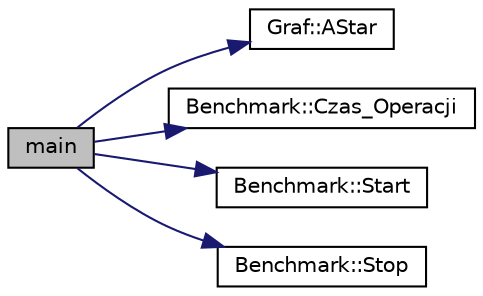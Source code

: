 digraph G
{
  edge [fontname="Helvetica",fontsize="10",labelfontname="Helvetica",labelfontsize="10"];
  node [fontname="Helvetica",fontsize="10",shape=record];
  rankdir="LR";
  Node1 [label="main",height=0.2,width=0.4,color="black", fillcolor="grey75", style="filled" fontcolor="black"];
  Node1 -> Node2 [color="midnightblue",fontsize="10",style="solid",fontname="Helvetica"];
  Node2 [label="Graf::AStar",height=0.2,width=0.4,color="black", fillcolor="white", style="filled",URL="$class_graf.html#ae29b8306166b7a81b2724cb7959883bf",tooltip="Funkcja AStar. Funkcja implementujaca algorytm przeszukiwania A*. Zaimplementowala za pomoca standard..."];
  Node1 -> Node3 [color="midnightblue",fontsize="10",style="solid",fontname="Helvetica"];
  Node3 [label="Benchmark::Czas_Operacji",height=0.2,width=0.4,color="black", fillcolor="white", style="filled",URL="$class_benchmark.html#aee4890492aa777816da1d63fa7a8c4c2",tooltip="Funkcja zawieracaja czas operacji zegaru. Funkcja zwraca nam czas calkowity wykonanej operacji w ms..."];
  Node1 -> Node4 [color="midnightblue",fontsize="10",style="solid",fontname="Helvetica"];
  Node4 [label="Benchmark::Start",height=0.2,width=0.4,color="black", fillcolor="white", style="filled",URL="$class_benchmark.html#ac55ca7809108ed22a644d6d41071d187",tooltip="Funkcja startujaca zegar. Funkcja odpala zegar, ktory liczy czas zapelnienia stosu czy tez kolejki da..."];
  Node1 -> Node5 [color="midnightblue",fontsize="10",style="solid",fontname="Helvetica"];
  Node5 [label="Benchmark::Stop",height=0.2,width=0.4,color="black", fillcolor="white", style="filled",URL="$class_benchmark.html#aa3ca94f8984beb0ecbfa77d50cbe5c3a",tooltip="Funkcja zatrzymujaca zegar. Funkcja zatrzymuje zegar, ktory liczy czas zapelnienia stosu czy tez kole..."];
}
